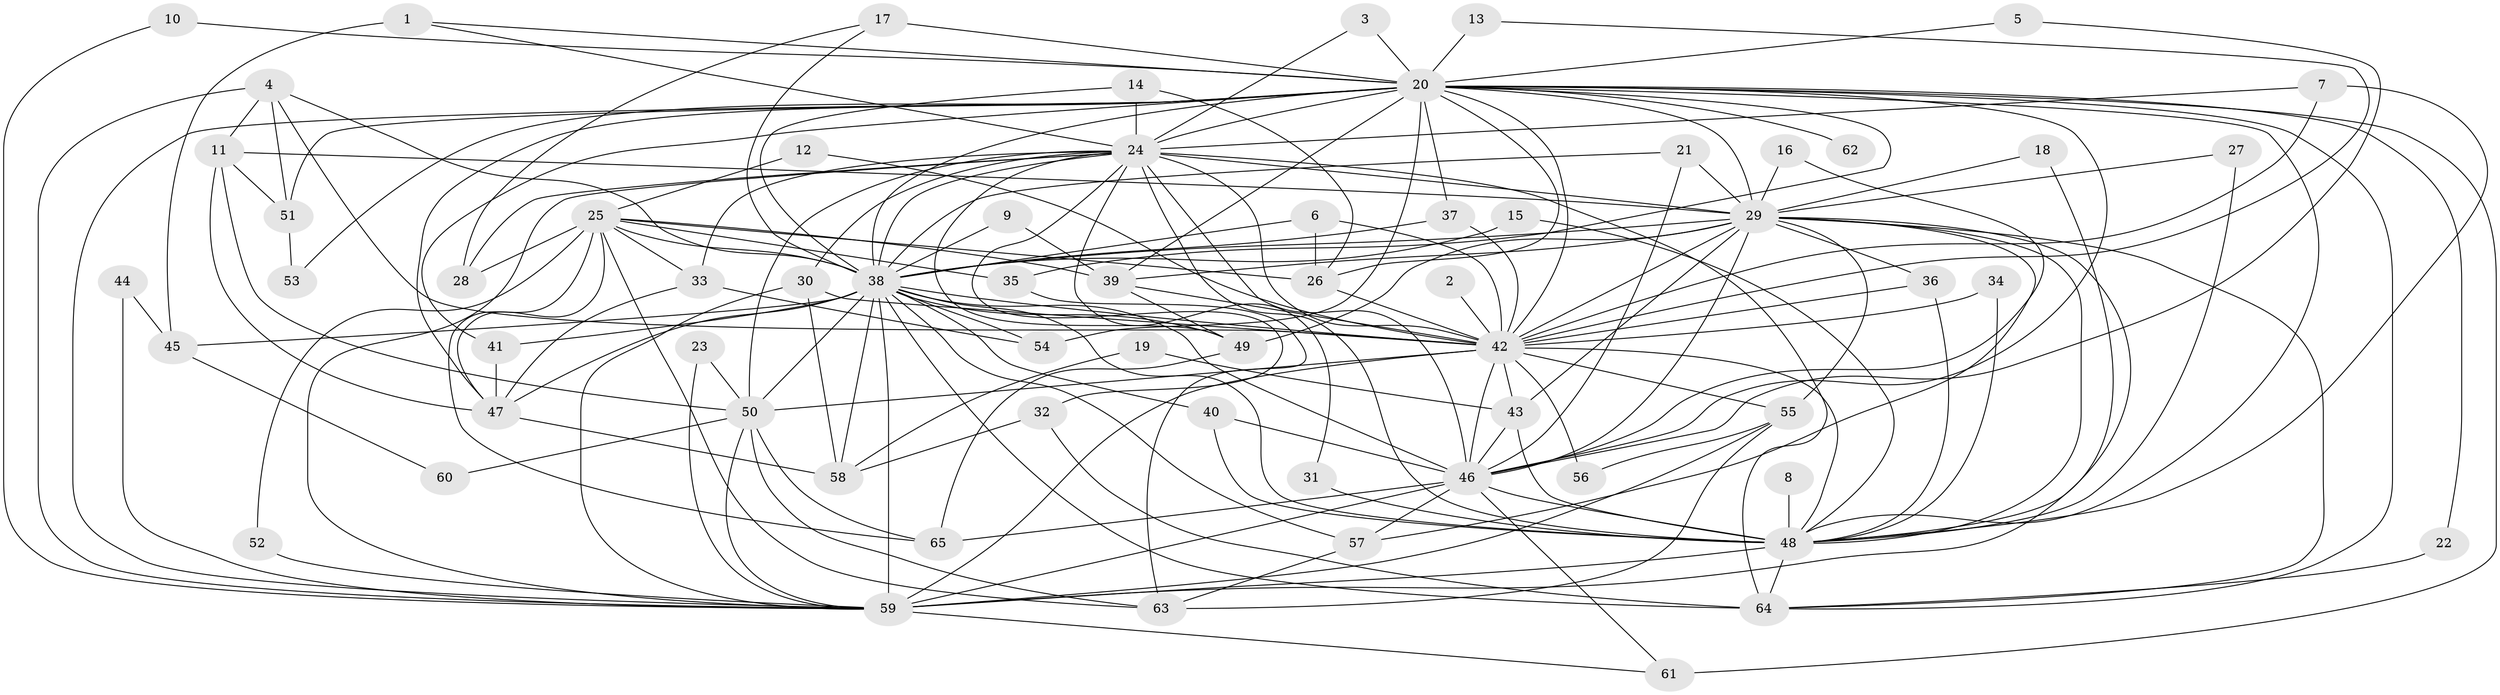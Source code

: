 // original degree distribution, {20: 0.015384615384615385, 19: 0.007692307692307693, 16: 0.007692307692307693, 22: 0.007692307692307693, 24: 0.007692307692307693, 28: 0.007692307692307693, 18: 0.007692307692307693, 35: 0.007692307692307693, 23: 0.007692307692307693, 5: 0.03076923076923077, 3: 0.23846153846153847, 4: 0.09230769230769231, 14: 0.007692307692307693, 2: 0.5153846153846153, 6: 0.023076923076923078, 8: 0.007692307692307693, 10: 0.007692307692307693}
// Generated by graph-tools (version 1.1) at 2025/49/03/09/25 03:49:27]
// undirected, 65 vertices, 177 edges
graph export_dot {
graph [start="1"]
  node [color=gray90,style=filled];
  1;
  2;
  3;
  4;
  5;
  6;
  7;
  8;
  9;
  10;
  11;
  12;
  13;
  14;
  15;
  16;
  17;
  18;
  19;
  20;
  21;
  22;
  23;
  24;
  25;
  26;
  27;
  28;
  29;
  30;
  31;
  32;
  33;
  34;
  35;
  36;
  37;
  38;
  39;
  40;
  41;
  42;
  43;
  44;
  45;
  46;
  47;
  48;
  49;
  50;
  51;
  52;
  53;
  54;
  55;
  56;
  57;
  58;
  59;
  60;
  61;
  62;
  63;
  64;
  65;
  1 -- 20 [weight=1.0];
  1 -- 24 [weight=1.0];
  1 -- 45 [weight=1.0];
  2 -- 42 [weight=1.0];
  3 -- 20 [weight=1.0];
  3 -- 24 [weight=1.0];
  4 -- 11 [weight=1.0];
  4 -- 38 [weight=1.0];
  4 -- 42 [weight=1.0];
  4 -- 51 [weight=1.0];
  4 -- 59 [weight=1.0];
  5 -- 20 [weight=1.0];
  5 -- 46 [weight=1.0];
  6 -- 26 [weight=1.0];
  6 -- 38 [weight=2.0];
  6 -- 42 [weight=1.0];
  7 -- 24 [weight=1.0];
  7 -- 42 [weight=2.0];
  7 -- 48 [weight=1.0];
  8 -- 48 [weight=1.0];
  9 -- 38 [weight=1.0];
  9 -- 39 [weight=1.0];
  10 -- 20 [weight=1.0];
  10 -- 59 [weight=1.0];
  11 -- 29 [weight=1.0];
  11 -- 47 [weight=1.0];
  11 -- 50 [weight=1.0];
  11 -- 51 [weight=1.0];
  12 -- 25 [weight=1.0];
  12 -- 42 [weight=1.0];
  13 -- 20 [weight=1.0];
  13 -- 42 [weight=1.0];
  14 -- 24 [weight=1.0];
  14 -- 26 [weight=1.0];
  14 -- 38 [weight=1.0];
  15 -- 38 [weight=1.0];
  15 -- 48 [weight=1.0];
  16 -- 29 [weight=1.0];
  16 -- 46 [weight=1.0];
  17 -- 20 [weight=2.0];
  17 -- 28 [weight=1.0];
  17 -- 38 [weight=1.0];
  18 -- 29 [weight=1.0];
  18 -- 48 [weight=1.0];
  19 -- 43 [weight=1.0];
  19 -- 58 [weight=1.0];
  20 -- 22 [weight=1.0];
  20 -- 24 [weight=1.0];
  20 -- 26 [weight=1.0];
  20 -- 29 [weight=2.0];
  20 -- 35 [weight=1.0];
  20 -- 37 [weight=1.0];
  20 -- 38 [weight=3.0];
  20 -- 39 [weight=1.0];
  20 -- 41 [weight=2.0];
  20 -- 42 [weight=2.0];
  20 -- 46 [weight=1.0];
  20 -- 47 [weight=1.0];
  20 -- 48 [weight=3.0];
  20 -- 51 [weight=1.0];
  20 -- 53 [weight=1.0];
  20 -- 54 [weight=1.0];
  20 -- 59 [weight=1.0];
  20 -- 61 [weight=1.0];
  20 -- 62 [weight=1.0];
  20 -- 64 [weight=1.0];
  21 -- 29 [weight=1.0];
  21 -- 38 [weight=1.0];
  21 -- 46 [weight=1.0];
  22 -- 64 [weight=1.0];
  23 -- 50 [weight=1.0];
  23 -- 59 [weight=1.0];
  24 -- 28 [weight=1.0];
  24 -- 29 [weight=1.0];
  24 -- 30 [weight=1.0];
  24 -- 31 [weight=1.0];
  24 -- 32 [weight=1.0];
  24 -- 33 [weight=1.0];
  24 -- 38 [weight=2.0];
  24 -- 42 [weight=2.0];
  24 -- 46 [weight=2.0];
  24 -- 48 [weight=2.0];
  24 -- 49 [weight=1.0];
  24 -- 50 [weight=1.0];
  24 -- 59 [weight=1.0];
  24 -- 64 [weight=1.0];
  25 -- 26 [weight=1.0];
  25 -- 28 [weight=1.0];
  25 -- 33 [weight=1.0];
  25 -- 35 [weight=1.0];
  25 -- 38 [weight=1.0];
  25 -- 39 [weight=1.0];
  25 -- 47 [weight=1.0];
  25 -- 52 [weight=1.0];
  25 -- 63 [weight=1.0];
  25 -- 65 [weight=1.0];
  26 -- 42 [weight=1.0];
  27 -- 29 [weight=1.0];
  27 -- 48 [weight=1.0];
  29 -- 36 [weight=1.0];
  29 -- 38 [weight=2.0];
  29 -- 39 [weight=2.0];
  29 -- 42 [weight=2.0];
  29 -- 43 [weight=1.0];
  29 -- 46 [weight=2.0];
  29 -- 48 [weight=2.0];
  29 -- 49 [weight=2.0];
  29 -- 55 [weight=1.0];
  29 -- 57 [weight=1.0];
  29 -- 59 [weight=2.0];
  29 -- 64 [weight=1.0];
  30 -- 42 [weight=1.0];
  30 -- 58 [weight=1.0];
  30 -- 59 [weight=1.0];
  31 -- 48 [weight=1.0];
  32 -- 58 [weight=1.0];
  32 -- 64 [weight=1.0];
  33 -- 47 [weight=1.0];
  33 -- 54 [weight=1.0];
  34 -- 42 [weight=1.0];
  34 -- 48 [weight=1.0];
  35 -- 63 [weight=1.0];
  36 -- 42 [weight=1.0];
  36 -- 48 [weight=1.0];
  37 -- 38 [weight=1.0];
  37 -- 42 [weight=1.0];
  38 -- 40 [weight=1.0];
  38 -- 41 [weight=1.0];
  38 -- 42 [weight=2.0];
  38 -- 45 [weight=2.0];
  38 -- 46 [weight=2.0];
  38 -- 47 [weight=1.0];
  38 -- 48 [weight=4.0];
  38 -- 49 [weight=1.0];
  38 -- 50 [weight=1.0];
  38 -- 54 [weight=1.0];
  38 -- 57 [weight=1.0];
  38 -- 58 [weight=2.0];
  38 -- 59 [weight=2.0];
  38 -- 64 [weight=2.0];
  39 -- 42 [weight=1.0];
  39 -- 49 [weight=1.0];
  40 -- 46 [weight=1.0];
  40 -- 48 [weight=1.0];
  41 -- 47 [weight=1.0];
  42 -- 43 [weight=1.0];
  42 -- 46 [weight=2.0];
  42 -- 48 [weight=2.0];
  42 -- 50 [weight=1.0];
  42 -- 55 [weight=1.0];
  42 -- 56 [weight=1.0];
  42 -- 59 [weight=2.0];
  43 -- 46 [weight=1.0];
  43 -- 48 [weight=2.0];
  44 -- 45 [weight=1.0];
  44 -- 59 [weight=1.0];
  45 -- 60 [weight=1.0];
  46 -- 48 [weight=2.0];
  46 -- 57 [weight=1.0];
  46 -- 59 [weight=1.0];
  46 -- 61 [weight=1.0];
  46 -- 65 [weight=1.0];
  47 -- 58 [weight=1.0];
  48 -- 59 [weight=2.0];
  48 -- 64 [weight=1.0];
  49 -- 65 [weight=1.0];
  50 -- 59 [weight=1.0];
  50 -- 60 [weight=1.0];
  50 -- 63 [weight=1.0];
  50 -- 65 [weight=1.0];
  51 -- 53 [weight=1.0];
  52 -- 59 [weight=1.0];
  55 -- 56 [weight=1.0];
  55 -- 59 [weight=1.0];
  55 -- 63 [weight=1.0];
  57 -- 63 [weight=1.0];
  59 -- 61 [weight=1.0];
}
